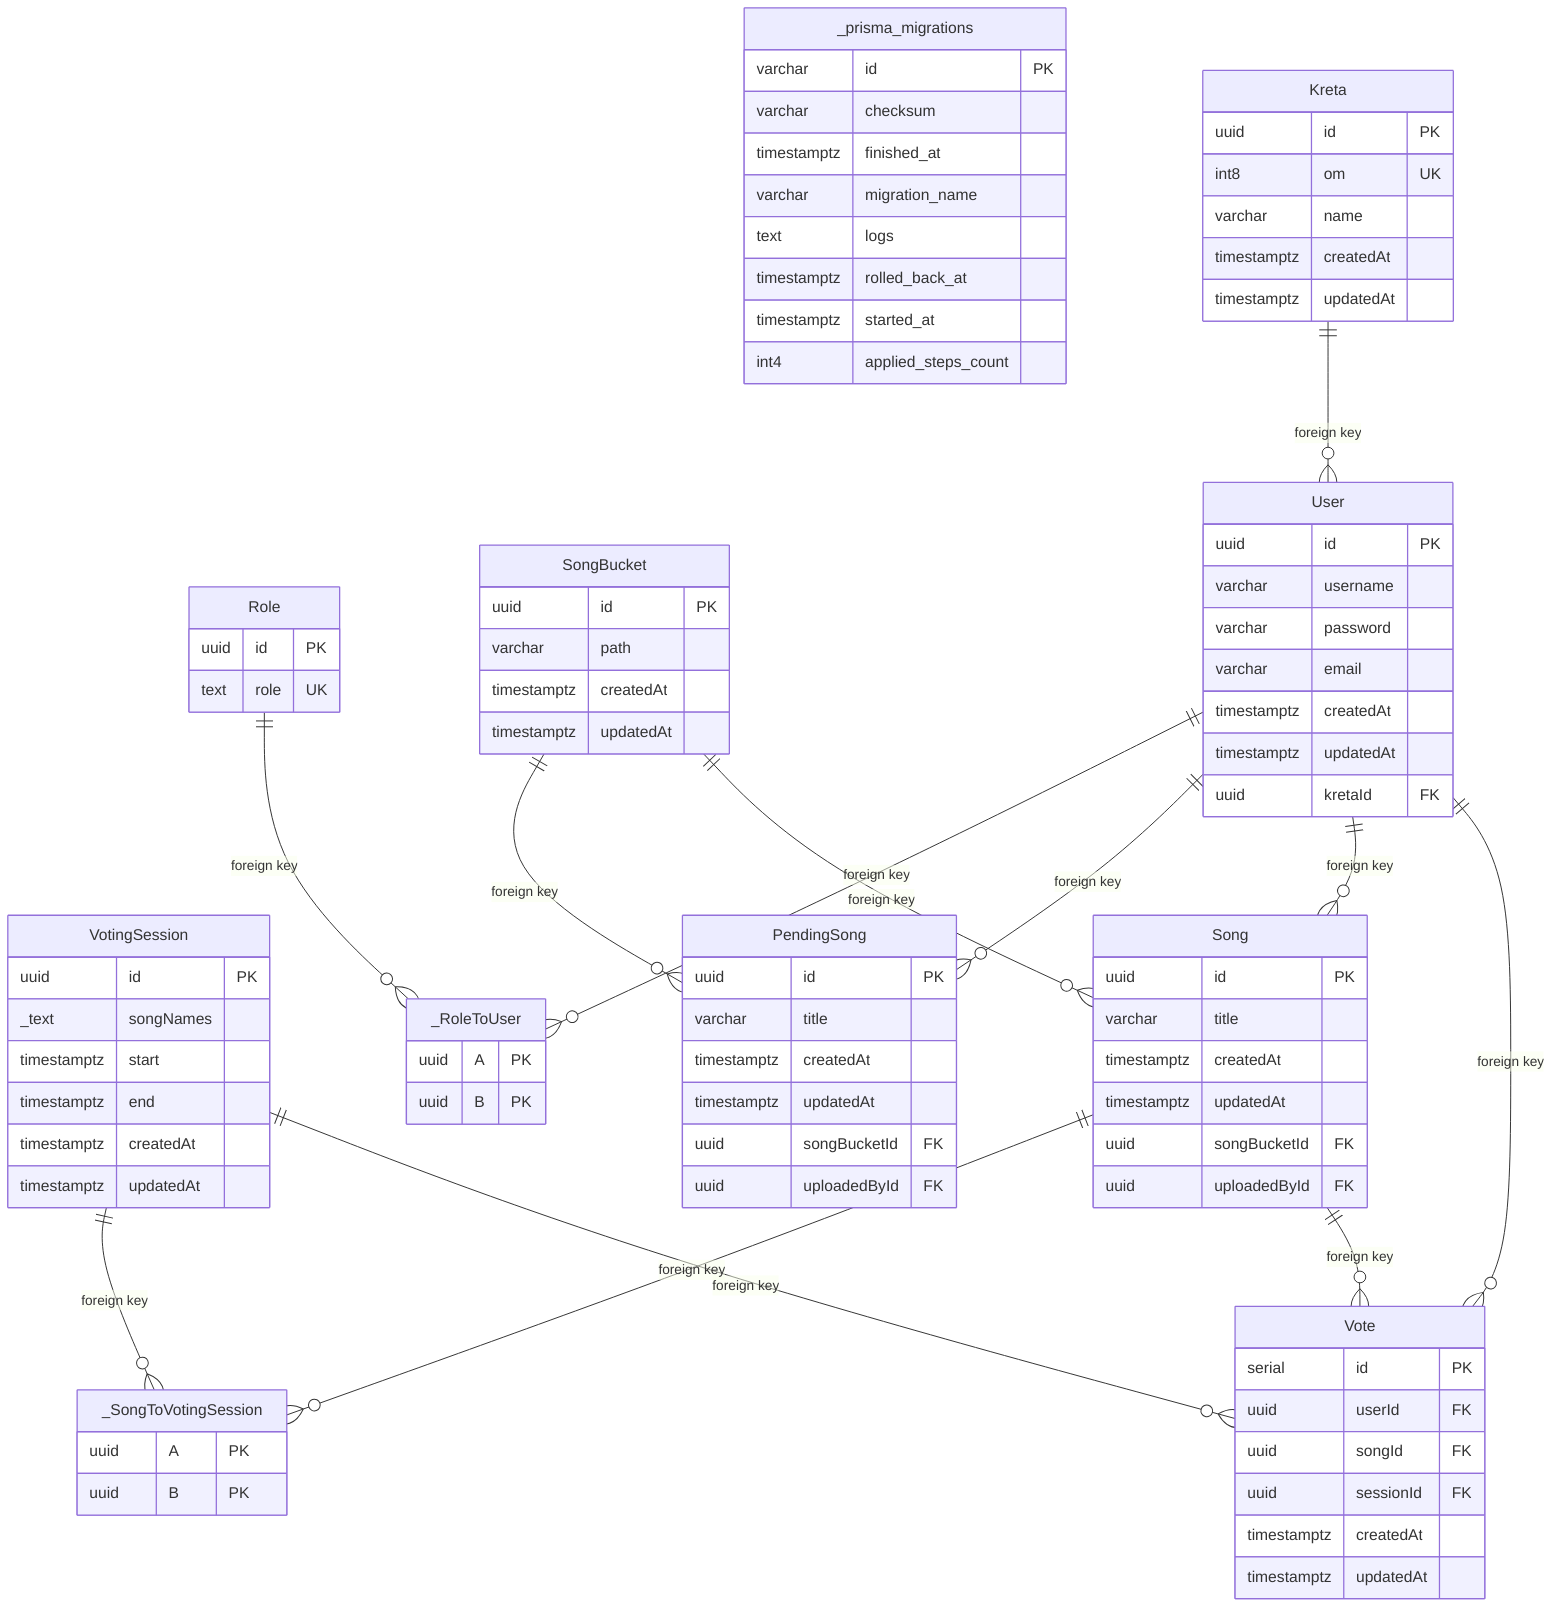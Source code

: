 erDiagram

  _prisma_migrations {
    varchar id PK
    varchar checksum
    timestamptz finished_at
    varchar migration_name
    text logs
    timestamptz rolled_back_at
    timestamptz started_at
    int4 applied_steps_count
  }

  Kreta {
    uuid id PK
    int8 om UK
    varchar name
    timestamptz createdAt
    timestamptz updatedAt
  }

  Role {
    uuid id PK
    text role UK
  }

  SongBucket {
    uuid id PK
    varchar path
    timestamptz createdAt
    timestamptz updatedAt
  }

  VotingSession {
    uuid id PK
    _text songNames
    timestamptz start
    timestamptz end
    timestamptz createdAt
    timestamptz updatedAt
  }

  User {
    uuid id PK
    varchar username
    varchar password
    varchar email
    timestamptz createdAt
    timestamptz updatedAt
    uuid kretaId FK
  }

  _RoleToUser {
    uuid A PK
    uuid B PK
  }

  PendingSong {
    uuid id PK
    varchar title
    timestamptz createdAt
    timestamptz updatedAt
    uuid songBucketId FK
    uuid uploadedById FK
  }

  Song {
    uuid id PK
    varchar title
    timestamptz createdAt
    timestamptz updatedAt
    uuid songBucketId FK
    uuid uploadedById FK
  }

  _SongToVotingSession {
    uuid A PK
    uuid B PK
  }

  Vote {
    serial id PK
    uuid userId FK
    uuid songId FK
    uuid sessionId FK
    timestamptz createdAt
    timestamptz updatedAt
  }

  Kreta ||--o{ User : "foreign key"
  Role ||--o{ _RoleToUser : "foreign key"
  SongBucket ||--o{ PendingSong : "foreign key"
  SongBucket ||--o{ Song : "foreign key"
  VotingSession ||--o{ _SongToVotingSession : "foreign key"
  VotingSession ||--o{ Vote : "foreign key"
  User ||--o{ _RoleToUser : "foreign key"
  User ||--o{ PendingSong : "foreign key"
  User ||--o{ Song : "foreign key"
  User ||--o{ Vote : "foreign key"
  Song ||--o{ _SongToVotingSession : "foreign key"
  Song ||--o{ Vote : "foreign key"